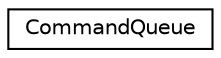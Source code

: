 digraph "クラス階層図"
{
 // LATEX_PDF_SIZE
  edge [fontname="Helvetica",fontsize="10",labelfontname="Helvetica",labelfontsize="10"];
  node [fontname="Helvetica",fontsize="10",shape=record];
  rankdir="LR";
  Node0 [label="CommandQueue",height=0.2,width=0.4,color="black", fillcolor="white", style="filled",URL="$class_command_queue.html",tooltip=" "];
}
